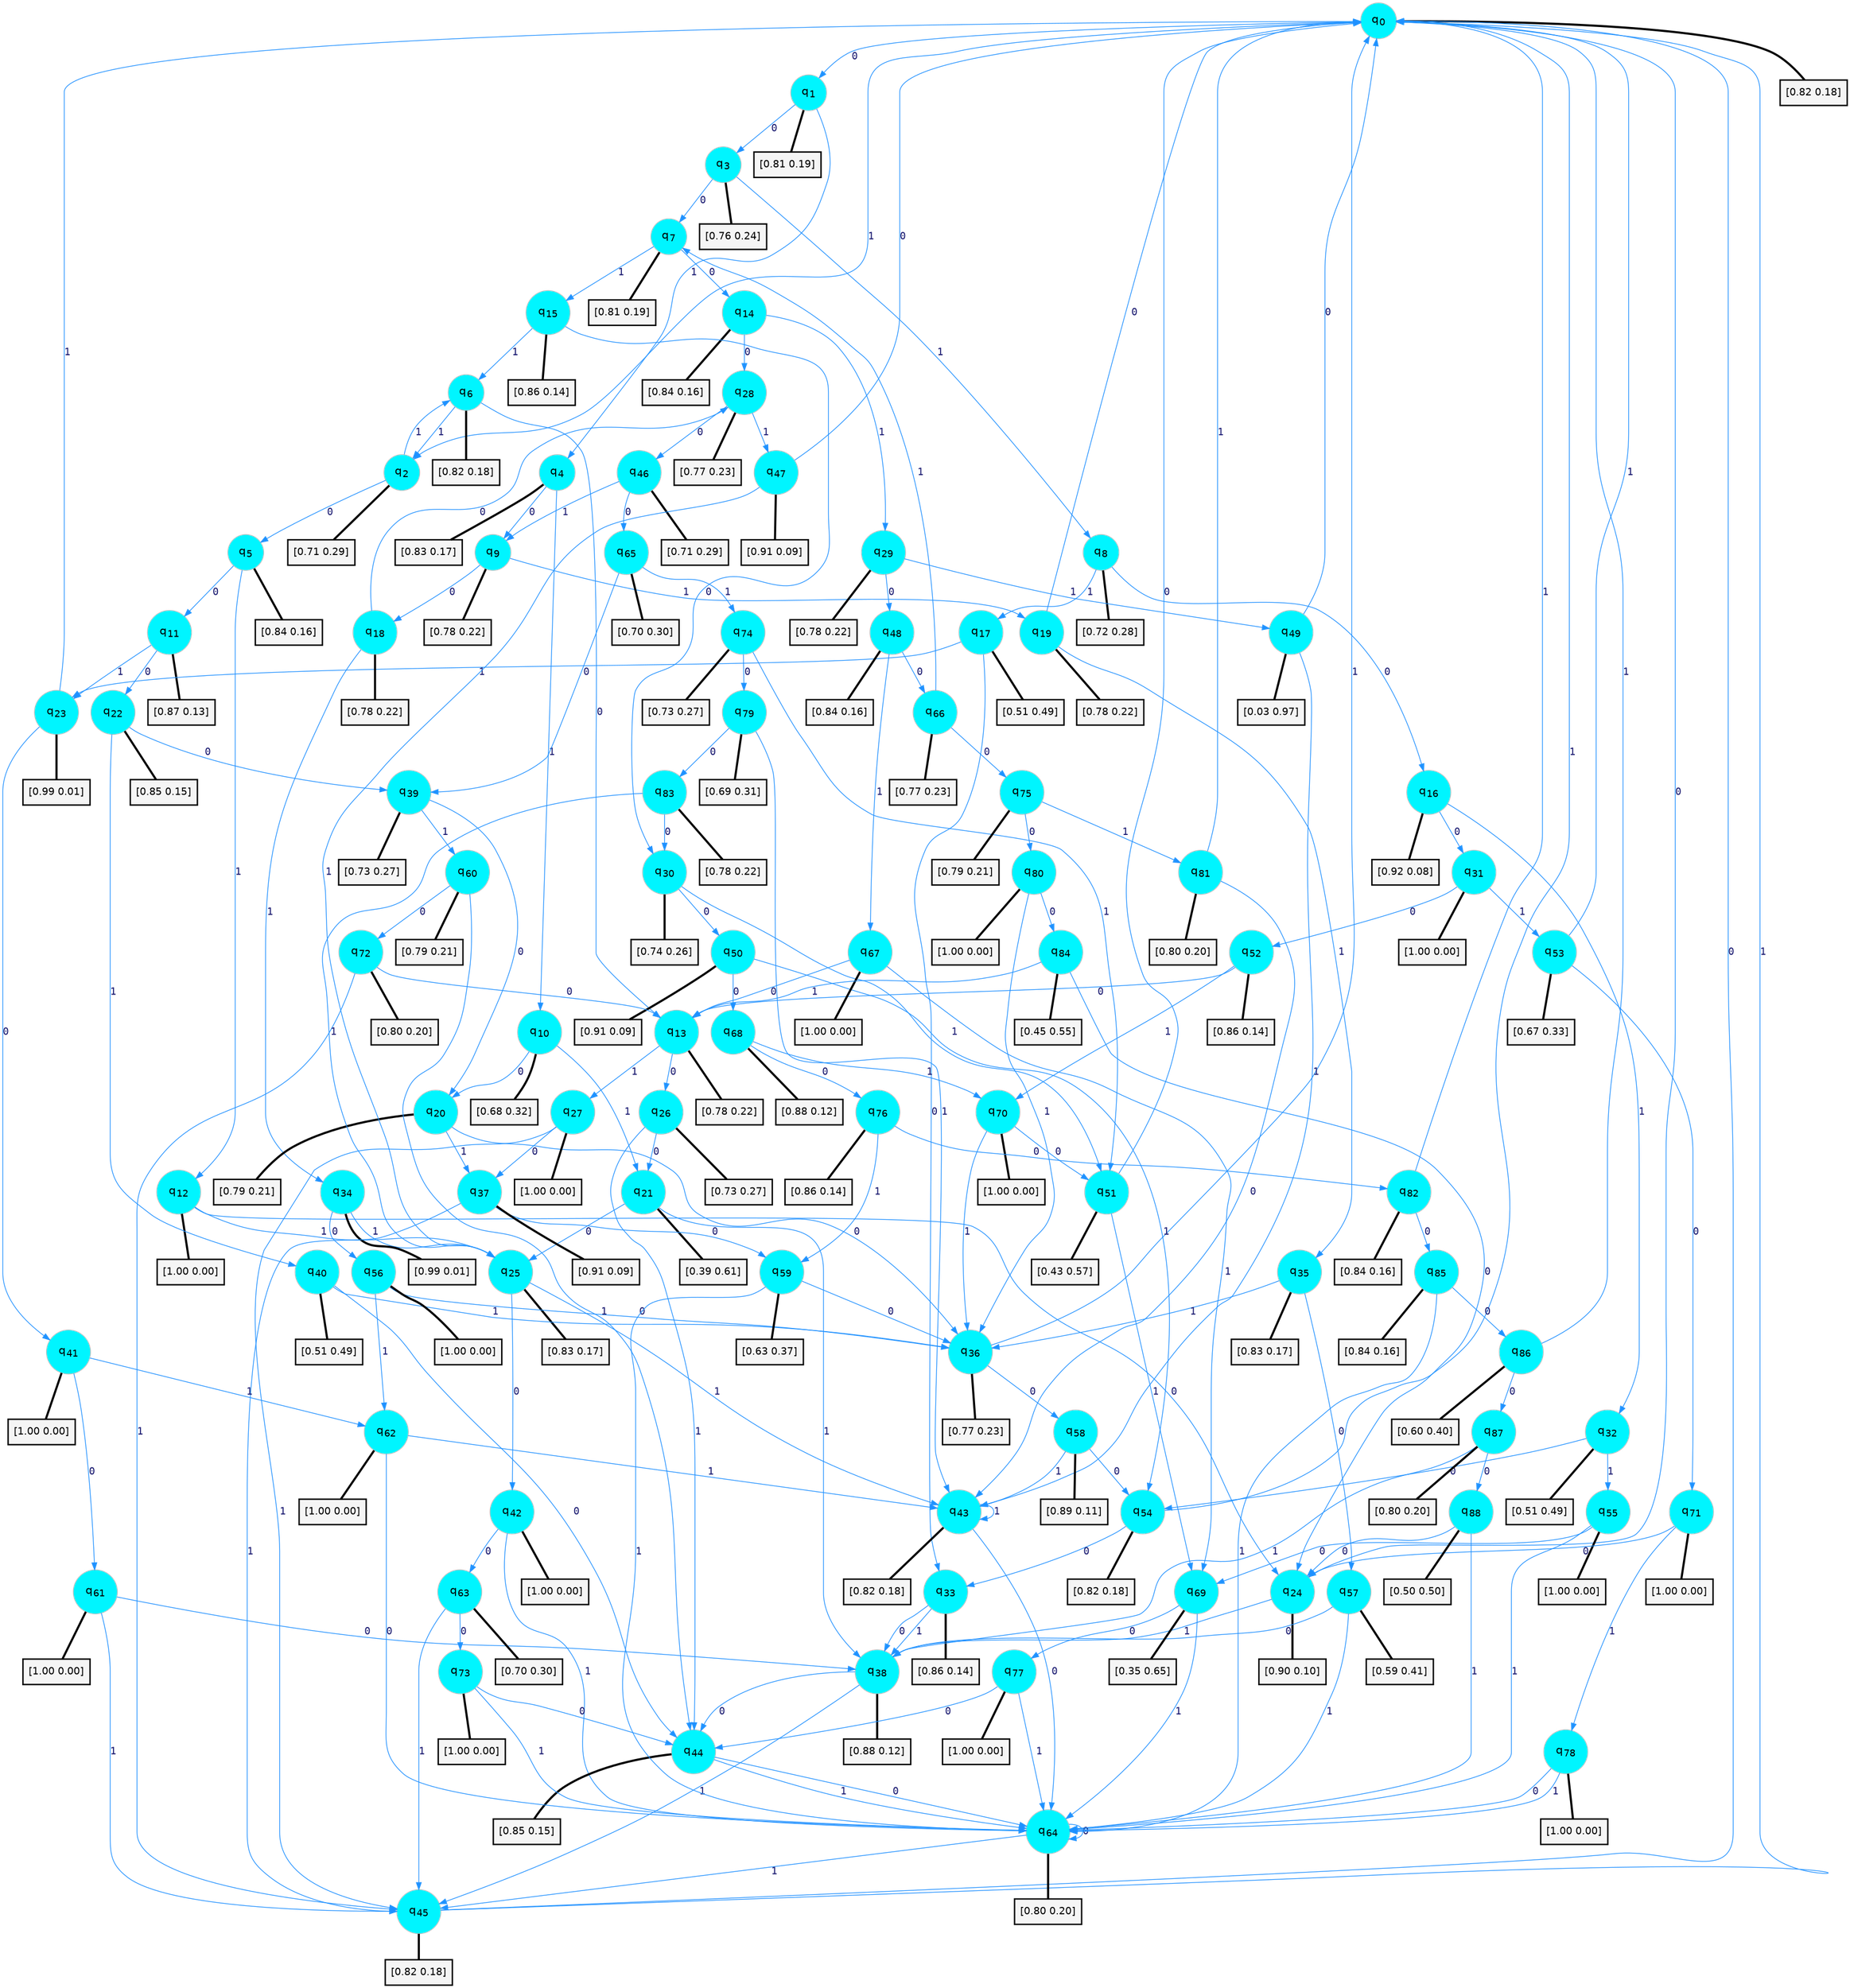 digraph G {
graph [
bgcolor=transparent, dpi=300, rankdir=TD, size="40,25"];
node [
color=gray, fillcolor=turquoise1, fontcolor=black, fontname=Helvetica, fontsize=16, fontweight=bold, shape=circle, style=filled];
edge [
arrowsize=1, color=dodgerblue1, fontcolor=midnightblue, fontname=courier, fontweight=bold, penwidth=1, style=solid, weight=20];
0[label=<q<SUB>0</SUB>>];
1[label=<q<SUB>1</SUB>>];
2[label=<q<SUB>2</SUB>>];
3[label=<q<SUB>3</SUB>>];
4[label=<q<SUB>4</SUB>>];
5[label=<q<SUB>5</SUB>>];
6[label=<q<SUB>6</SUB>>];
7[label=<q<SUB>7</SUB>>];
8[label=<q<SUB>8</SUB>>];
9[label=<q<SUB>9</SUB>>];
10[label=<q<SUB>10</SUB>>];
11[label=<q<SUB>11</SUB>>];
12[label=<q<SUB>12</SUB>>];
13[label=<q<SUB>13</SUB>>];
14[label=<q<SUB>14</SUB>>];
15[label=<q<SUB>15</SUB>>];
16[label=<q<SUB>16</SUB>>];
17[label=<q<SUB>17</SUB>>];
18[label=<q<SUB>18</SUB>>];
19[label=<q<SUB>19</SUB>>];
20[label=<q<SUB>20</SUB>>];
21[label=<q<SUB>21</SUB>>];
22[label=<q<SUB>22</SUB>>];
23[label=<q<SUB>23</SUB>>];
24[label=<q<SUB>24</SUB>>];
25[label=<q<SUB>25</SUB>>];
26[label=<q<SUB>26</SUB>>];
27[label=<q<SUB>27</SUB>>];
28[label=<q<SUB>28</SUB>>];
29[label=<q<SUB>29</SUB>>];
30[label=<q<SUB>30</SUB>>];
31[label=<q<SUB>31</SUB>>];
32[label=<q<SUB>32</SUB>>];
33[label=<q<SUB>33</SUB>>];
34[label=<q<SUB>34</SUB>>];
35[label=<q<SUB>35</SUB>>];
36[label=<q<SUB>36</SUB>>];
37[label=<q<SUB>37</SUB>>];
38[label=<q<SUB>38</SUB>>];
39[label=<q<SUB>39</SUB>>];
40[label=<q<SUB>40</SUB>>];
41[label=<q<SUB>41</SUB>>];
42[label=<q<SUB>42</SUB>>];
43[label=<q<SUB>43</SUB>>];
44[label=<q<SUB>44</SUB>>];
45[label=<q<SUB>45</SUB>>];
46[label=<q<SUB>46</SUB>>];
47[label=<q<SUB>47</SUB>>];
48[label=<q<SUB>48</SUB>>];
49[label=<q<SUB>49</SUB>>];
50[label=<q<SUB>50</SUB>>];
51[label=<q<SUB>51</SUB>>];
52[label=<q<SUB>52</SUB>>];
53[label=<q<SUB>53</SUB>>];
54[label=<q<SUB>54</SUB>>];
55[label=<q<SUB>55</SUB>>];
56[label=<q<SUB>56</SUB>>];
57[label=<q<SUB>57</SUB>>];
58[label=<q<SUB>58</SUB>>];
59[label=<q<SUB>59</SUB>>];
60[label=<q<SUB>60</SUB>>];
61[label=<q<SUB>61</SUB>>];
62[label=<q<SUB>62</SUB>>];
63[label=<q<SUB>63</SUB>>];
64[label=<q<SUB>64</SUB>>];
65[label=<q<SUB>65</SUB>>];
66[label=<q<SUB>66</SUB>>];
67[label=<q<SUB>67</SUB>>];
68[label=<q<SUB>68</SUB>>];
69[label=<q<SUB>69</SUB>>];
70[label=<q<SUB>70</SUB>>];
71[label=<q<SUB>71</SUB>>];
72[label=<q<SUB>72</SUB>>];
73[label=<q<SUB>73</SUB>>];
74[label=<q<SUB>74</SUB>>];
75[label=<q<SUB>75</SUB>>];
76[label=<q<SUB>76</SUB>>];
77[label=<q<SUB>77</SUB>>];
78[label=<q<SUB>78</SUB>>];
79[label=<q<SUB>79</SUB>>];
80[label=<q<SUB>80</SUB>>];
81[label=<q<SUB>81</SUB>>];
82[label=<q<SUB>82</SUB>>];
83[label=<q<SUB>83</SUB>>];
84[label=<q<SUB>84</SUB>>];
85[label=<q<SUB>85</SUB>>];
86[label=<q<SUB>86</SUB>>];
87[label=<q<SUB>87</SUB>>];
88[label=<q<SUB>88</SUB>>];
89[label="[0.82 0.18]", shape=box,fontcolor=black, fontname=Helvetica, fontsize=14, penwidth=2, fillcolor=whitesmoke,color=black];
90[label="[0.81 0.19]", shape=box,fontcolor=black, fontname=Helvetica, fontsize=14, penwidth=2, fillcolor=whitesmoke,color=black];
91[label="[0.71 0.29]", shape=box,fontcolor=black, fontname=Helvetica, fontsize=14, penwidth=2, fillcolor=whitesmoke,color=black];
92[label="[0.76 0.24]", shape=box,fontcolor=black, fontname=Helvetica, fontsize=14, penwidth=2, fillcolor=whitesmoke,color=black];
93[label="[0.83 0.17]", shape=box,fontcolor=black, fontname=Helvetica, fontsize=14, penwidth=2, fillcolor=whitesmoke,color=black];
94[label="[0.84 0.16]", shape=box,fontcolor=black, fontname=Helvetica, fontsize=14, penwidth=2, fillcolor=whitesmoke,color=black];
95[label="[0.82 0.18]", shape=box,fontcolor=black, fontname=Helvetica, fontsize=14, penwidth=2, fillcolor=whitesmoke,color=black];
96[label="[0.81 0.19]", shape=box,fontcolor=black, fontname=Helvetica, fontsize=14, penwidth=2, fillcolor=whitesmoke,color=black];
97[label="[0.72 0.28]", shape=box,fontcolor=black, fontname=Helvetica, fontsize=14, penwidth=2, fillcolor=whitesmoke,color=black];
98[label="[0.78 0.22]", shape=box,fontcolor=black, fontname=Helvetica, fontsize=14, penwidth=2, fillcolor=whitesmoke,color=black];
99[label="[0.68 0.32]", shape=box,fontcolor=black, fontname=Helvetica, fontsize=14, penwidth=2, fillcolor=whitesmoke,color=black];
100[label="[0.87 0.13]", shape=box,fontcolor=black, fontname=Helvetica, fontsize=14, penwidth=2, fillcolor=whitesmoke,color=black];
101[label="[1.00 0.00]", shape=box,fontcolor=black, fontname=Helvetica, fontsize=14, penwidth=2, fillcolor=whitesmoke,color=black];
102[label="[0.78 0.22]", shape=box,fontcolor=black, fontname=Helvetica, fontsize=14, penwidth=2, fillcolor=whitesmoke,color=black];
103[label="[0.84 0.16]", shape=box,fontcolor=black, fontname=Helvetica, fontsize=14, penwidth=2, fillcolor=whitesmoke,color=black];
104[label="[0.86 0.14]", shape=box,fontcolor=black, fontname=Helvetica, fontsize=14, penwidth=2, fillcolor=whitesmoke,color=black];
105[label="[0.92 0.08]", shape=box,fontcolor=black, fontname=Helvetica, fontsize=14, penwidth=2, fillcolor=whitesmoke,color=black];
106[label="[0.51 0.49]", shape=box,fontcolor=black, fontname=Helvetica, fontsize=14, penwidth=2, fillcolor=whitesmoke,color=black];
107[label="[0.78 0.22]", shape=box,fontcolor=black, fontname=Helvetica, fontsize=14, penwidth=2, fillcolor=whitesmoke,color=black];
108[label="[0.78 0.22]", shape=box,fontcolor=black, fontname=Helvetica, fontsize=14, penwidth=2, fillcolor=whitesmoke,color=black];
109[label="[0.79 0.21]", shape=box,fontcolor=black, fontname=Helvetica, fontsize=14, penwidth=2, fillcolor=whitesmoke,color=black];
110[label="[0.39 0.61]", shape=box,fontcolor=black, fontname=Helvetica, fontsize=14, penwidth=2, fillcolor=whitesmoke,color=black];
111[label="[0.85 0.15]", shape=box,fontcolor=black, fontname=Helvetica, fontsize=14, penwidth=2, fillcolor=whitesmoke,color=black];
112[label="[0.99 0.01]", shape=box,fontcolor=black, fontname=Helvetica, fontsize=14, penwidth=2, fillcolor=whitesmoke,color=black];
113[label="[0.90 0.10]", shape=box,fontcolor=black, fontname=Helvetica, fontsize=14, penwidth=2, fillcolor=whitesmoke,color=black];
114[label="[0.83 0.17]", shape=box,fontcolor=black, fontname=Helvetica, fontsize=14, penwidth=2, fillcolor=whitesmoke,color=black];
115[label="[0.73 0.27]", shape=box,fontcolor=black, fontname=Helvetica, fontsize=14, penwidth=2, fillcolor=whitesmoke,color=black];
116[label="[1.00 0.00]", shape=box,fontcolor=black, fontname=Helvetica, fontsize=14, penwidth=2, fillcolor=whitesmoke,color=black];
117[label="[0.77 0.23]", shape=box,fontcolor=black, fontname=Helvetica, fontsize=14, penwidth=2, fillcolor=whitesmoke,color=black];
118[label="[0.78 0.22]", shape=box,fontcolor=black, fontname=Helvetica, fontsize=14, penwidth=2, fillcolor=whitesmoke,color=black];
119[label="[0.74 0.26]", shape=box,fontcolor=black, fontname=Helvetica, fontsize=14, penwidth=2, fillcolor=whitesmoke,color=black];
120[label="[1.00 0.00]", shape=box,fontcolor=black, fontname=Helvetica, fontsize=14, penwidth=2, fillcolor=whitesmoke,color=black];
121[label="[0.51 0.49]", shape=box,fontcolor=black, fontname=Helvetica, fontsize=14, penwidth=2, fillcolor=whitesmoke,color=black];
122[label="[0.86 0.14]", shape=box,fontcolor=black, fontname=Helvetica, fontsize=14, penwidth=2, fillcolor=whitesmoke,color=black];
123[label="[0.99 0.01]", shape=box,fontcolor=black, fontname=Helvetica, fontsize=14, penwidth=2, fillcolor=whitesmoke,color=black];
124[label="[0.83 0.17]", shape=box,fontcolor=black, fontname=Helvetica, fontsize=14, penwidth=2, fillcolor=whitesmoke,color=black];
125[label="[0.77 0.23]", shape=box,fontcolor=black, fontname=Helvetica, fontsize=14, penwidth=2, fillcolor=whitesmoke,color=black];
126[label="[0.91 0.09]", shape=box,fontcolor=black, fontname=Helvetica, fontsize=14, penwidth=2, fillcolor=whitesmoke,color=black];
127[label="[0.88 0.12]", shape=box,fontcolor=black, fontname=Helvetica, fontsize=14, penwidth=2, fillcolor=whitesmoke,color=black];
128[label="[0.73 0.27]", shape=box,fontcolor=black, fontname=Helvetica, fontsize=14, penwidth=2, fillcolor=whitesmoke,color=black];
129[label="[0.51 0.49]", shape=box,fontcolor=black, fontname=Helvetica, fontsize=14, penwidth=2, fillcolor=whitesmoke,color=black];
130[label="[1.00 0.00]", shape=box,fontcolor=black, fontname=Helvetica, fontsize=14, penwidth=2, fillcolor=whitesmoke,color=black];
131[label="[1.00 0.00]", shape=box,fontcolor=black, fontname=Helvetica, fontsize=14, penwidth=2, fillcolor=whitesmoke,color=black];
132[label="[0.82 0.18]", shape=box,fontcolor=black, fontname=Helvetica, fontsize=14, penwidth=2, fillcolor=whitesmoke,color=black];
133[label="[0.85 0.15]", shape=box,fontcolor=black, fontname=Helvetica, fontsize=14, penwidth=2, fillcolor=whitesmoke,color=black];
134[label="[0.82 0.18]", shape=box,fontcolor=black, fontname=Helvetica, fontsize=14, penwidth=2, fillcolor=whitesmoke,color=black];
135[label="[0.71 0.29]", shape=box,fontcolor=black, fontname=Helvetica, fontsize=14, penwidth=2, fillcolor=whitesmoke,color=black];
136[label="[0.91 0.09]", shape=box,fontcolor=black, fontname=Helvetica, fontsize=14, penwidth=2, fillcolor=whitesmoke,color=black];
137[label="[0.84 0.16]", shape=box,fontcolor=black, fontname=Helvetica, fontsize=14, penwidth=2, fillcolor=whitesmoke,color=black];
138[label="[0.03 0.97]", shape=box,fontcolor=black, fontname=Helvetica, fontsize=14, penwidth=2, fillcolor=whitesmoke,color=black];
139[label="[0.91 0.09]", shape=box,fontcolor=black, fontname=Helvetica, fontsize=14, penwidth=2, fillcolor=whitesmoke,color=black];
140[label="[0.43 0.57]", shape=box,fontcolor=black, fontname=Helvetica, fontsize=14, penwidth=2, fillcolor=whitesmoke,color=black];
141[label="[0.86 0.14]", shape=box,fontcolor=black, fontname=Helvetica, fontsize=14, penwidth=2, fillcolor=whitesmoke,color=black];
142[label="[0.67 0.33]", shape=box,fontcolor=black, fontname=Helvetica, fontsize=14, penwidth=2, fillcolor=whitesmoke,color=black];
143[label="[0.82 0.18]", shape=box,fontcolor=black, fontname=Helvetica, fontsize=14, penwidth=2, fillcolor=whitesmoke,color=black];
144[label="[1.00 0.00]", shape=box,fontcolor=black, fontname=Helvetica, fontsize=14, penwidth=2, fillcolor=whitesmoke,color=black];
145[label="[1.00 0.00]", shape=box,fontcolor=black, fontname=Helvetica, fontsize=14, penwidth=2, fillcolor=whitesmoke,color=black];
146[label="[0.59 0.41]", shape=box,fontcolor=black, fontname=Helvetica, fontsize=14, penwidth=2, fillcolor=whitesmoke,color=black];
147[label="[0.89 0.11]", shape=box,fontcolor=black, fontname=Helvetica, fontsize=14, penwidth=2, fillcolor=whitesmoke,color=black];
148[label="[0.63 0.37]", shape=box,fontcolor=black, fontname=Helvetica, fontsize=14, penwidth=2, fillcolor=whitesmoke,color=black];
149[label="[0.79 0.21]", shape=box,fontcolor=black, fontname=Helvetica, fontsize=14, penwidth=2, fillcolor=whitesmoke,color=black];
150[label="[1.00 0.00]", shape=box,fontcolor=black, fontname=Helvetica, fontsize=14, penwidth=2, fillcolor=whitesmoke,color=black];
151[label="[1.00 0.00]", shape=box,fontcolor=black, fontname=Helvetica, fontsize=14, penwidth=2, fillcolor=whitesmoke,color=black];
152[label="[0.70 0.30]", shape=box,fontcolor=black, fontname=Helvetica, fontsize=14, penwidth=2, fillcolor=whitesmoke,color=black];
153[label="[0.80 0.20]", shape=box,fontcolor=black, fontname=Helvetica, fontsize=14, penwidth=2, fillcolor=whitesmoke,color=black];
154[label="[0.70 0.30]", shape=box,fontcolor=black, fontname=Helvetica, fontsize=14, penwidth=2, fillcolor=whitesmoke,color=black];
155[label="[0.77 0.23]", shape=box,fontcolor=black, fontname=Helvetica, fontsize=14, penwidth=2, fillcolor=whitesmoke,color=black];
156[label="[1.00 0.00]", shape=box,fontcolor=black, fontname=Helvetica, fontsize=14, penwidth=2, fillcolor=whitesmoke,color=black];
157[label="[0.88 0.12]", shape=box,fontcolor=black, fontname=Helvetica, fontsize=14, penwidth=2, fillcolor=whitesmoke,color=black];
158[label="[0.35 0.65]", shape=box,fontcolor=black, fontname=Helvetica, fontsize=14, penwidth=2, fillcolor=whitesmoke,color=black];
159[label="[1.00 0.00]", shape=box,fontcolor=black, fontname=Helvetica, fontsize=14, penwidth=2, fillcolor=whitesmoke,color=black];
160[label="[1.00 0.00]", shape=box,fontcolor=black, fontname=Helvetica, fontsize=14, penwidth=2, fillcolor=whitesmoke,color=black];
161[label="[0.80 0.20]", shape=box,fontcolor=black, fontname=Helvetica, fontsize=14, penwidth=2, fillcolor=whitesmoke,color=black];
162[label="[1.00 0.00]", shape=box,fontcolor=black, fontname=Helvetica, fontsize=14, penwidth=2, fillcolor=whitesmoke,color=black];
163[label="[0.73 0.27]", shape=box,fontcolor=black, fontname=Helvetica, fontsize=14, penwidth=2, fillcolor=whitesmoke,color=black];
164[label="[0.79 0.21]", shape=box,fontcolor=black, fontname=Helvetica, fontsize=14, penwidth=2, fillcolor=whitesmoke,color=black];
165[label="[0.86 0.14]", shape=box,fontcolor=black, fontname=Helvetica, fontsize=14, penwidth=2, fillcolor=whitesmoke,color=black];
166[label="[1.00 0.00]", shape=box,fontcolor=black, fontname=Helvetica, fontsize=14, penwidth=2, fillcolor=whitesmoke,color=black];
167[label="[1.00 0.00]", shape=box,fontcolor=black, fontname=Helvetica, fontsize=14, penwidth=2, fillcolor=whitesmoke,color=black];
168[label="[0.69 0.31]", shape=box,fontcolor=black, fontname=Helvetica, fontsize=14, penwidth=2, fillcolor=whitesmoke,color=black];
169[label="[1.00 0.00]", shape=box,fontcolor=black, fontname=Helvetica, fontsize=14, penwidth=2, fillcolor=whitesmoke,color=black];
170[label="[0.80 0.20]", shape=box,fontcolor=black, fontname=Helvetica, fontsize=14, penwidth=2, fillcolor=whitesmoke,color=black];
171[label="[0.84 0.16]", shape=box,fontcolor=black, fontname=Helvetica, fontsize=14, penwidth=2, fillcolor=whitesmoke,color=black];
172[label="[0.78 0.22]", shape=box,fontcolor=black, fontname=Helvetica, fontsize=14, penwidth=2, fillcolor=whitesmoke,color=black];
173[label="[0.45 0.55]", shape=box,fontcolor=black, fontname=Helvetica, fontsize=14, penwidth=2, fillcolor=whitesmoke,color=black];
174[label="[0.84 0.16]", shape=box,fontcolor=black, fontname=Helvetica, fontsize=14, penwidth=2, fillcolor=whitesmoke,color=black];
175[label="[0.60 0.40]", shape=box,fontcolor=black, fontname=Helvetica, fontsize=14, penwidth=2, fillcolor=whitesmoke,color=black];
176[label="[0.80 0.20]", shape=box,fontcolor=black, fontname=Helvetica, fontsize=14, penwidth=2, fillcolor=whitesmoke,color=black];
177[label="[0.50 0.50]", shape=box,fontcolor=black, fontname=Helvetica, fontsize=14, penwidth=2, fillcolor=whitesmoke,color=black];
0->1 [label=0];
0->2 [label=1];
0->89 [arrowhead=none, penwidth=3,color=black];
1->3 [label=0];
1->4 [label=1];
1->90 [arrowhead=none, penwidth=3,color=black];
2->5 [label=0];
2->6 [label=1];
2->91 [arrowhead=none, penwidth=3,color=black];
3->7 [label=0];
3->8 [label=1];
3->92 [arrowhead=none, penwidth=3,color=black];
4->9 [label=0];
4->10 [label=1];
4->93 [arrowhead=none, penwidth=3,color=black];
5->11 [label=0];
5->12 [label=1];
5->94 [arrowhead=none, penwidth=3,color=black];
6->13 [label=0];
6->2 [label=1];
6->95 [arrowhead=none, penwidth=3,color=black];
7->14 [label=0];
7->15 [label=1];
7->96 [arrowhead=none, penwidth=3,color=black];
8->16 [label=0];
8->17 [label=1];
8->97 [arrowhead=none, penwidth=3,color=black];
9->18 [label=0];
9->19 [label=1];
9->98 [arrowhead=none, penwidth=3,color=black];
10->20 [label=0];
10->21 [label=1];
10->99 [arrowhead=none, penwidth=3,color=black];
11->22 [label=0];
11->23 [label=1];
11->100 [arrowhead=none, penwidth=3,color=black];
12->24 [label=0];
12->25 [label=1];
12->101 [arrowhead=none, penwidth=3,color=black];
13->26 [label=0];
13->27 [label=1];
13->102 [arrowhead=none, penwidth=3,color=black];
14->28 [label=0];
14->29 [label=1];
14->103 [arrowhead=none, penwidth=3,color=black];
15->30 [label=0];
15->6 [label=1];
15->104 [arrowhead=none, penwidth=3,color=black];
16->31 [label=0];
16->32 [label=1];
16->105 [arrowhead=none, penwidth=3,color=black];
17->33 [label=0];
17->23 [label=1];
17->106 [arrowhead=none, penwidth=3,color=black];
18->28 [label=0];
18->34 [label=1];
18->107 [arrowhead=none, penwidth=3,color=black];
19->0 [label=0];
19->35 [label=1];
19->108 [arrowhead=none, penwidth=3,color=black];
20->36 [label=0];
20->37 [label=1];
20->109 [arrowhead=none, penwidth=3,color=black];
21->25 [label=0];
21->38 [label=1];
21->110 [arrowhead=none, penwidth=3,color=black];
22->39 [label=0];
22->40 [label=1];
22->111 [arrowhead=none, penwidth=3,color=black];
23->41 [label=0];
23->0 [label=1];
23->112 [arrowhead=none, penwidth=3,color=black];
24->0 [label=0];
24->38 [label=1];
24->113 [arrowhead=none, penwidth=3,color=black];
25->42 [label=0];
25->43 [label=1];
25->114 [arrowhead=none, penwidth=3,color=black];
26->21 [label=0];
26->44 [label=1];
26->115 [arrowhead=none, penwidth=3,color=black];
27->37 [label=0];
27->45 [label=1];
27->116 [arrowhead=none, penwidth=3,color=black];
28->46 [label=0];
28->47 [label=1];
28->117 [arrowhead=none, penwidth=3,color=black];
29->48 [label=0];
29->49 [label=1];
29->118 [arrowhead=none, penwidth=3,color=black];
30->50 [label=0];
30->51 [label=1];
30->119 [arrowhead=none, penwidth=3,color=black];
31->52 [label=0];
31->53 [label=1];
31->120 [arrowhead=none, penwidth=3,color=black];
32->54 [label=0];
32->55 [label=1];
32->121 [arrowhead=none, penwidth=3,color=black];
33->38 [label=0];
33->38 [label=1];
33->122 [arrowhead=none, penwidth=3,color=black];
34->56 [label=0];
34->25 [label=1];
34->123 [arrowhead=none, penwidth=3,color=black];
35->57 [label=0];
35->36 [label=1];
35->124 [arrowhead=none, penwidth=3,color=black];
36->58 [label=0];
36->0 [label=1];
36->125 [arrowhead=none, penwidth=3,color=black];
37->59 [label=0];
37->45 [label=1];
37->126 [arrowhead=none, penwidth=3,color=black];
38->44 [label=0];
38->45 [label=1];
38->127 [arrowhead=none, penwidth=3,color=black];
39->20 [label=0];
39->60 [label=1];
39->128 [arrowhead=none, penwidth=3,color=black];
40->44 [label=0];
40->36 [label=1];
40->129 [arrowhead=none, penwidth=3,color=black];
41->61 [label=0];
41->62 [label=1];
41->130 [arrowhead=none, penwidth=3,color=black];
42->63 [label=0];
42->64 [label=1];
42->131 [arrowhead=none, penwidth=3,color=black];
43->64 [label=0];
43->43 [label=1];
43->132 [arrowhead=none, penwidth=3,color=black];
44->64 [label=0];
44->64 [label=1];
44->133 [arrowhead=none, penwidth=3,color=black];
45->0 [label=0];
45->0 [label=1];
45->134 [arrowhead=none, penwidth=3,color=black];
46->65 [label=0];
46->9 [label=1];
46->135 [arrowhead=none, penwidth=3,color=black];
47->0 [label=0];
47->25 [label=1];
47->136 [arrowhead=none, penwidth=3,color=black];
48->66 [label=0];
48->67 [label=1];
48->137 [arrowhead=none, penwidth=3,color=black];
49->0 [label=0];
49->43 [label=1];
49->138 [arrowhead=none, penwidth=3,color=black];
50->68 [label=0];
50->54 [label=1];
50->139 [arrowhead=none, penwidth=3,color=black];
51->0 [label=0];
51->69 [label=1];
51->140 [arrowhead=none, penwidth=3,color=black];
52->13 [label=0];
52->70 [label=1];
52->141 [arrowhead=none, penwidth=3,color=black];
53->71 [label=0];
53->0 [label=1];
53->142 [arrowhead=none, penwidth=3,color=black];
54->33 [label=0];
54->0 [label=1];
54->143 [arrowhead=none, penwidth=3,color=black];
55->69 [label=0];
55->64 [label=1];
55->144 [arrowhead=none, penwidth=3,color=black];
56->36 [label=0];
56->62 [label=1];
56->145 [arrowhead=none, penwidth=3,color=black];
57->38 [label=0];
57->64 [label=1];
57->146 [arrowhead=none, penwidth=3,color=black];
58->54 [label=0];
58->43 [label=1];
58->147 [arrowhead=none, penwidth=3,color=black];
59->36 [label=0];
59->64 [label=1];
59->148 [arrowhead=none, penwidth=3,color=black];
60->72 [label=0];
60->44 [label=1];
60->149 [arrowhead=none, penwidth=3,color=black];
61->38 [label=0];
61->45 [label=1];
61->150 [arrowhead=none, penwidth=3,color=black];
62->64 [label=0];
62->43 [label=1];
62->151 [arrowhead=none, penwidth=3,color=black];
63->73 [label=0];
63->45 [label=1];
63->152 [arrowhead=none, penwidth=3,color=black];
64->64 [label=0];
64->45 [label=1];
64->153 [arrowhead=none, penwidth=3,color=black];
65->39 [label=0];
65->74 [label=1];
65->154 [arrowhead=none, penwidth=3,color=black];
66->75 [label=0];
66->7 [label=1];
66->155 [arrowhead=none, penwidth=3,color=black];
67->13 [label=0];
67->69 [label=1];
67->156 [arrowhead=none, penwidth=3,color=black];
68->76 [label=0];
68->70 [label=1];
68->157 [arrowhead=none, penwidth=3,color=black];
69->77 [label=0];
69->64 [label=1];
69->158 [arrowhead=none, penwidth=3,color=black];
70->51 [label=0];
70->36 [label=1];
70->159 [arrowhead=none, penwidth=3,color=black];
71->24 [label=0];
71->78 [label=1];
71->160 [arrowhead=none, penwidth=3,color=black];
72->13 [label=0];
72->45 [label=1];
72->161 [arrowhead=none, penwidth=3,color=black];
73->44 [label=0];
73->64 [label=1];
73->162 [arrowhead=none, penwidth=3,color=black];
74->79 [label=0];
74->51 [label=1];
74->163 [arrowhead=none, penwidth=3,color=black];
75->80 [label=0];
75->81 [label=1];
75->164 [arrowhead=none, penwidth=3,color=black];
76->82 [label=0];
76->59 [label=1];
76->165 [arrowhead=none, penwidth=3,color=black];
77->44 [label=0];
77->64 [label=1];
77->166 [arrowhead=none, penwidth=3,color=black];
78->64 [label=0];
78->64 [label=1];
78->167 [arrowhead=none, penwidth=3,color=black];
79->83 [label=0];
79->43 [label=1];
79->168 [arrowhead=none, penwidth=3,color=black];
80->84 [label=0];
80->36 [label=1];
80->169 [arrowhead=none, penwidth=3,color=black];
81->43 [label=0];
81->0 [label=1];
81->170 [arrowhead=none, penwidth=3,color=black];
82->85 [label=0];
82->0 [label=1];
82->171 [arrowhead=none, penwidth=3,color=black];
83->30 [label=0];
83->25 [label=1];
83->172 [arrowhead=none, penwidth=3,color=black];
84->24 [label=0];
84->13 [label=1];
84->173 [arrowhead=none, penwidth=3,color=black];
85->86 [label=0];
85->64 [label=1];
85->174 [arrowhead=none, penwidth=3,color=black];
86->87 [label=0];
86->0 [label=1];
86->175 [arrowhead=none, penwidth=3,color=black];
87->88 [label=0];
87->38 [label=1];
87->176 [arrowhead=none, penwidth=3,color=black];
88->24 [label=0];
88->64 [label=1];
88->177 [arrowhead=none, penwidth=3,color=black];
}
